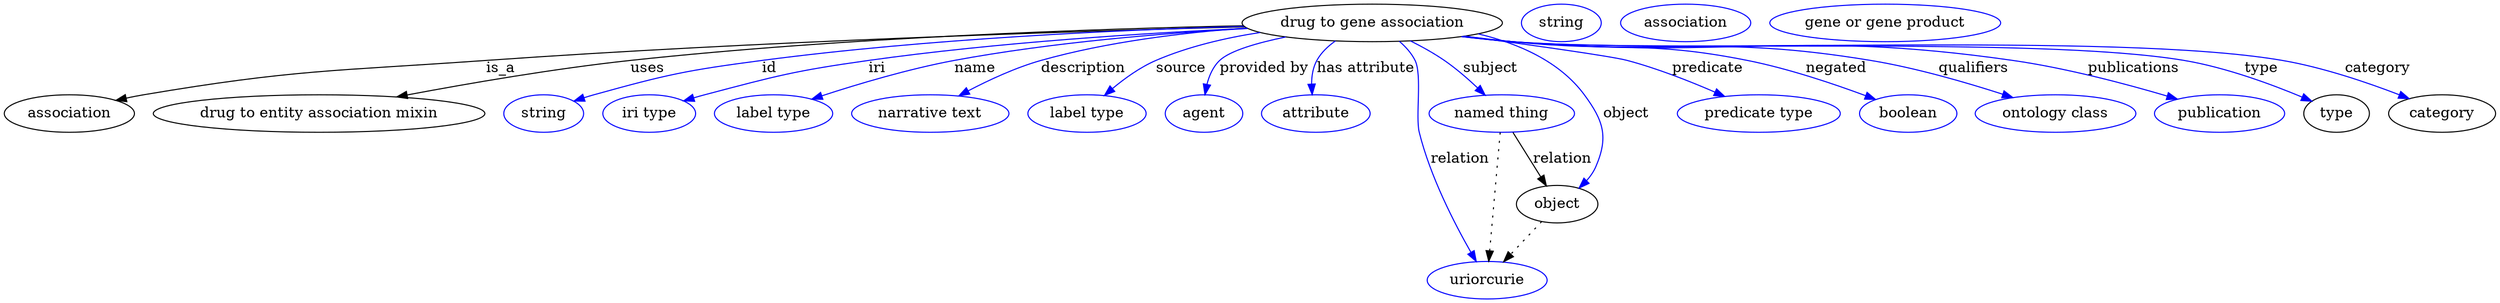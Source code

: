 digraph {
	graph [bb="0,0,1963,283"];
	node [label="\N"];
	"drug to gene association"	 [height=0.5,
		label="drug to gene association",
		pos="1063,265",
		width=2.69];
	association	 [height=0.5,
		pos="50.046,178",
		width=1.3902];
	"drug to gene association" -> association	 [label=is_a,
		lp="383.05,221.5",
		pos="e,87.245,190.2 967.32,262.23 833.79,257.86 584.14,247.86 372.05,229 255.14,218.61 224.87,220.28 110.05,196 105.86,195.11 101.54,\
194.07 97.224,192.95"];
	"drug to entity association mixin"	 [height=0.5,
		pos="242.05,178",
		width=3.4303];
	"drug to gene association" -> "drug to entity association mixin"	 [label=uses,
		lp="497.05,221.5",
		pos="e,304.04,193.6 966.49,263.25 851.39,260.18 653.43,251.79 485.05,229 427.02,221.15 362.16,207.27 314.05,195.97"];
	id	 [color=blue,
		height=0.5,
		label=string,
		pos="414.05,178",
		width=0.84854];
	"drug to gene association" -> id	 [color=blue,
		label=id,
		lp="597.55,221.5",
		pos="e,437.86,189.6 967.36,262.13 871.83,258.22 721.07,249.23 592.05,229 529.74,219.23 513.73,216.36 454.05,196 451.8,195.23 449.5,194.38 \
447.2,193.49",
		style=solid];
	iri	 [color=blue,
		height=0.5,
		label="iri type",
		pos="499.05,178",
		width=1.011];
	"drug to gene association" -> iri	 [color=blue,
		label=iri,
		lp="685.55,221.5",
		pos="e,527.06,189.64 969.43,260.11 891.36,255.1 777.42,245.63 679.05,229 618.57,218.78 603.51,214.55 545.05,196 542.29,195.12 539.46,\
194.17 536.62,193.16",
		style=solid];
	name	 [color=blue,
		height=0.5,
		label="label type",
		pos="599.05,178",
		width=1.2638];
	"drug to gene association" -> name	 [color=blue,
		label=name,
		lp="760.55,221.5",
		pos="e,630.34,191.23 969.94,259.95 906.05,255.16 819.66,246.03 745.05,229 708.59,220.68 668.6,206.32 639.7,194.95",
		style=solid];
	description	 [color=blue,
		height=0.5,
		label="narrative text",
		pos="720.05,178",
		width=1.6068];
	"drug to gene association" -> description	 [color=blue,
		label=description,
		lp="845.55,221.5",
		pos="e,744.76,194.38 970.89,259.3 923.42,254.46 865.15,245.51 815.05,229 793.55,221.91 771.16,210.14 753.53,199.69",
		style=solid];
	source	 [color=blue,
		height=0.5,
		label="label type",
		pos="841.05,178",
		width=1.2638];
	"drug to gene association" -> source	 [color=blue,
		label=source,
		lp="919.05,221.5",
		pos="e,856.77,195.16 982.15,254.99 955.39,249.63 926.07,241.45 901.05,229 887.58,222.3 874.62,211.95 864.2,202.32",
		style=solid];
	"provided by"	 [color=blue,
		height=0.5,
		label=agent,
		pos="934.05,178",
		width=0.83048];
	"drug to gene association" -> "provided by"	 [color=blue,
		label="provided by",
		lp="983.05,221.5",
		pos="e,935.59,196.2 1002.2,250.97 979.82,244.73 958,236.99 950.05,229 943.9,222.83 940.11,214.33 937.78,206.04",
		style=solid];
	"has attribute"	 [color=blue,
		height=0.5,
		label=attribute,
		pos="1022,178",
		width=1.1193];
	"drug to gene association" -> "has attribute"	 [color=blue,
		label="has attribute",
		lp="1056.5,221.5",
		pos="e,1019,196.25 1037.1,247.37 1031.5,242.17 1026.2,235.97 1023,229 1019.9,222.02 1018.7,213.93 1018.6,206.27",
		style=solid];
	subject	 [color=blue,
		height=0.5,
		label="named thing",
		pos="1173,178",
		width=1.5346];
	"drug to gene association" -> subject	 [color=blue,
		label=subject,
		lp="1155.5,221.5",
		pos="e,1155.9,195.32 1091.4,247.75 1100.1,242.08 1109.7,235.54 1118,229 1128.5,220.85 1139.3,211.14 1148.5,202.39",
		style=solid];
	predicate	 [color=blue,
		height=0.5,
		label="predicate type",
		pos="1376,178",
		width=1.679];
	"drug to gene association" -> predicate	 [color=blue,
		label=predicate,
		lp="1337,221.5",
		pos="e,1350,194.46 1134.2,252.73 1145.5,250.8 1157.1,248.83 1168,247 1216.9,238.81 1231,244.63 1278,229 1299.9,221.73 1322.8,210.06 1341,\
199.72",
		style=solid];
	relation	 [color=blue,
		height=0.5,
		label=uriorcurie,
		pos="1160,18",
		width=1.2638];
	"drug to gene association" -> relation	 [color=blue,
		label=relation,
		lp="1141,134.5",
		pos="e,1153,36.23 1078.5,247.18 1082.7,241.64 1086.9,235.31 1090,229 1104.1,200.44 1099.4,190.32 1109,160 1121.7,119.97 1138.5,74.387 \
1149.3,45.907",
		style=solid];
	negated	 [color=blue,
		height=0.5,
		label=boolean,
		pos="1493,178",
		width=1.0652];
	"drug to gene association" -> negated	 [color=blue,
		label=negated,
		lp="1434.5,221.5",
		pos="e,1466.5,191.29 1132.1,252.36 1144.1,250.4 1156.4,248.53 1168,247 1255.7,235.53 1280.1,249.68 1366,229 1398,221.31 1432.5,207.04 \
1457.5,195.54",
		style=solid];
	qualifiers	 [color=blue,
		height=0.5,
		label="ontology class",
		pos="1611,178",
		width=1.7151];
	"drug to gene association" -> qualifiers	 [color=blue,
		label=qualifiers,
		lp="1542,221.5",
		pos="e,1575.8,192.88 1131.2,252.21 1143.5,250.23 1156.1,248.39 1168,247 1297.2,231.99 1332.5,254.02 1460,229 1496.6,221.82 1536.6,208.07 \
1566.1,196.65",
		style=solid];
	publications	 [color=blue,
		height=0.5,
		label=publication,
		pos="1741,178",
		width=1.3902];
	"drug to gene association" -> publications	 [color=blue,
		label=publications,
		lp="1667.5,221.5",
		pos="e,1706.7,191.14 1130.9,252.08 1143.2,250.11 1156,248.3 1168,247 1346.7,227.78 1394.8,259.05 1572,229 1615.5,221.63 1663.5,206.45 \
1697.2,194.55",
		style=solid];
	type	 [height=0.5,
		pos="1836,178",
		width=0.75];
	"drug to gene association" -> type	 [color=blue,
		label=type,
		lp="1769,221.5",
		pos="e,1814.5,189.28 1130.6,252.02 1143,250.03 1155.9,248.24 1168,247 1286.8,234.88 1587.7,250.84 1705,229 1740.8,222.35 1779.3,206.17 \
1805.2,193.8",
		style=solid];
	category	 [height=0.5,
		pos="1922,178",
		width=1.1374];
	"drug to gene association" -> category	 [color=blue,
		label=category,
		lp="1859.5,221.5",
		pos="e,1894.5,191.32 1130.4,252.02 1142.8,250.02 1155.8,248.22 1168,247 1304.5,233.38 1650.4,255.28 1785,229 1820.1,222.16 1858,207.43 \
1885,195.55",
		style=solid];
	object	 [height=0.5,
		pos="1220,91",
		width=0.9027];
	"drug to gene association" -> object	 [color=blue,
		label=object,
		lp="1269,178",
		pos="e,1235.2,107.36 1140.2,254.11 1175.8,244.85 1214.9,227.71 1237,196 1254.7,170.64 1255.6,156.43 1246,127 1244.8,123.15 1243,119.36 \
1240.9,115.78",
		style=solid];
	subject -> relation	 [pos="e,1161.5,36.223 1171.6,159.96 1169.3,132.35 1165,79.375 1162.4,46.525",
		style=dotted];
	subject -> object	 [label=relation,
		lp="1221,134.5",
		pos="e,1210.6,108.41 1182.8,159.97 1189.4,147.68 1198.3,131.2 1205.8,117.42"];
	association_type	 [color=blue,
		height=0.5,
		label=string,
		pos="1208,265",
		width=0.84854];
	association_category	 [color=blue,
		height=0.5,
		label=association,
		pos="1307,265",
		width=1.3902];
	object -> relation	 [pos="e,1174.2,35.261 1206.4,74.435 1198.8,65.207 1189.2,53.528 1180.8,43.191",
		style=dotted];
	"drug to gene association_object"	 [color=blue,
		height=0.5,
		label="gene or gene product",
		pos="1460,265",
		width=2.3651];
}
